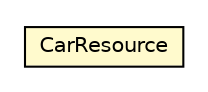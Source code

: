 #!/usr/local/bin/dot
#
# Class diagram 
# Generated by UMLGraph version R5_6-24-gf6e263 (http://www.umlgraph.org/)
#

digraph G {
	edge [fontname="Helvetica",fontsize=10,labelfontname="Helvetica",labelfontsize=10];
	node [fontname="Helvetica",fontsize=10,shape=plaintext];
	nodesep=0.25;
	ranksep=0.5;
	rankdir=LR;
	// com.gwtplatform.carstore.server.rest.CarResource
	c120281 [label=<<table title="com.gwtplatform.carstore.server.rest.CarResource" border="0" cellborder="1" cellspacing="0" cellpadding="2" port="p" bgcolor="lemonChiffon" href="./CarResource.html">
		<tr><td><table border="0" cellspacing="0" cellpadding="1">
<tr><td align="center" balign="center"> CarResource </td></tr>
		</table></td></tr>
		</table>>, URL="./CarResource.html", fontname="Helvetica", fontcolor="black", fontsize=10.0];
}

